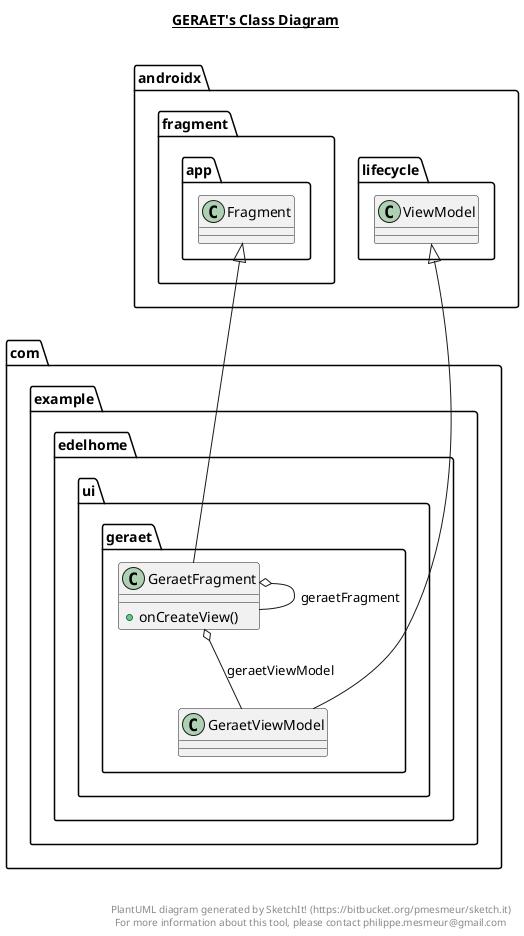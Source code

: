 @startuml

title __GERAET's Class Diagram__\n

  namespace com.example.edelhome {
    namespace ui.geraet {
      class com.example.edelhome.ui.geraet.GeraetFragment {
          + onCreateView()
      }
    }
  }
  

  namespace com.example.edelhome {
    namespace ui.geraet {
      class com.example.edelhome.ui.geraet.GeraetViewModel {
      }
    }
  }
  

  com.example.edelhome.ui.geraet.GeraetFragment -up-|> androidx.fragment.app.Fragment
  com.example.edelhome.ui.geraet.GeraetFragment o-- com.example.edelhome.ui.geraet.GeraetFragment : geraetFragment
  com.example.edelhome.ui.geraet.GeraetFragment o-- com.example.edelhome.ui.geraet.GeraetViewModel : geraetViewModel
  com.example.edelhome.ui.geraet.GeraetViewModel -up-|> androidx.lifecycle.ViewModel


right footer


PlantUML diagram generated by SketchIt! (https://bitbucket.org/pmesmeur/sketch.it)
For more information about this tool, please contact philippe.mesmeur@gmail.com
endfooter

@enduml

